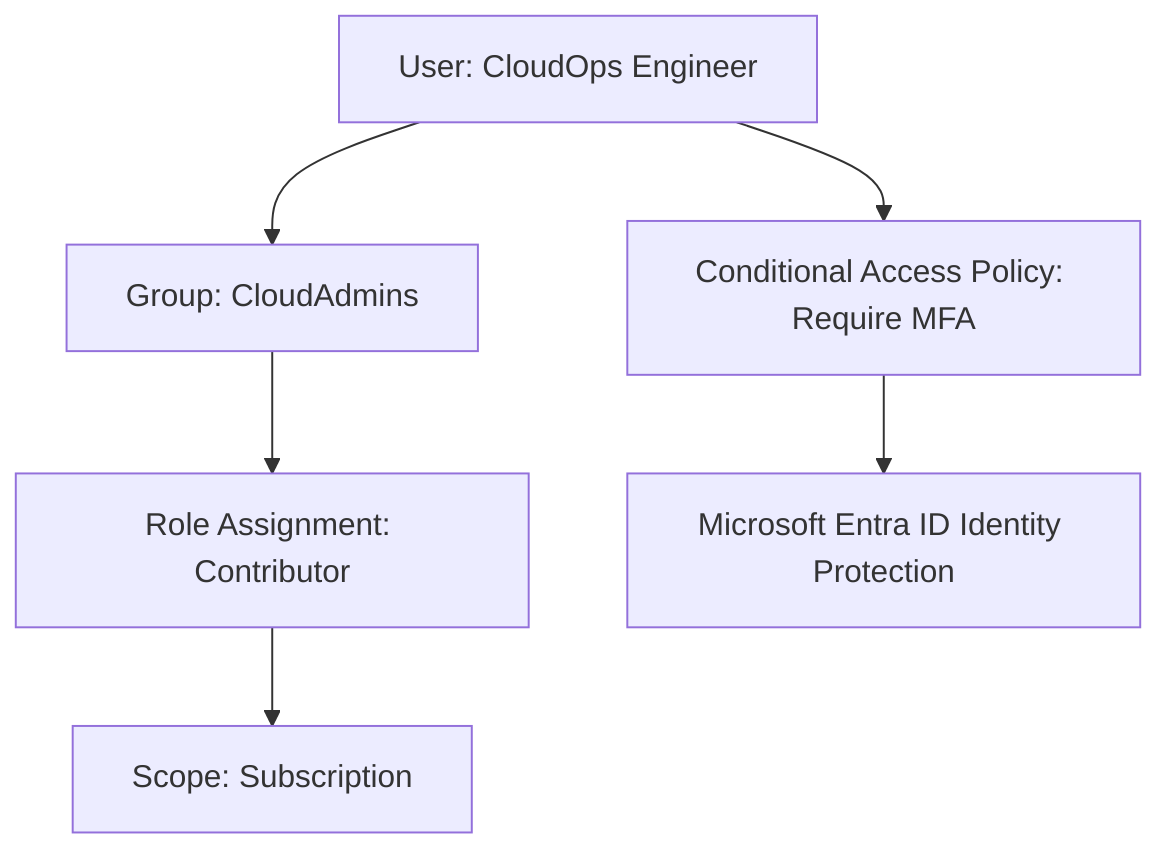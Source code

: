 graph TD
A[User: CloudOps Engineer] --> B[Group: CloudAdmins]
B --> C[Role Assignment: Contributor]
C --> D[Scope: Subscription]
A --> E[Conditional Access Policy: Require MFA]
E --> F[Microsoft Entra ID Identity Protection]